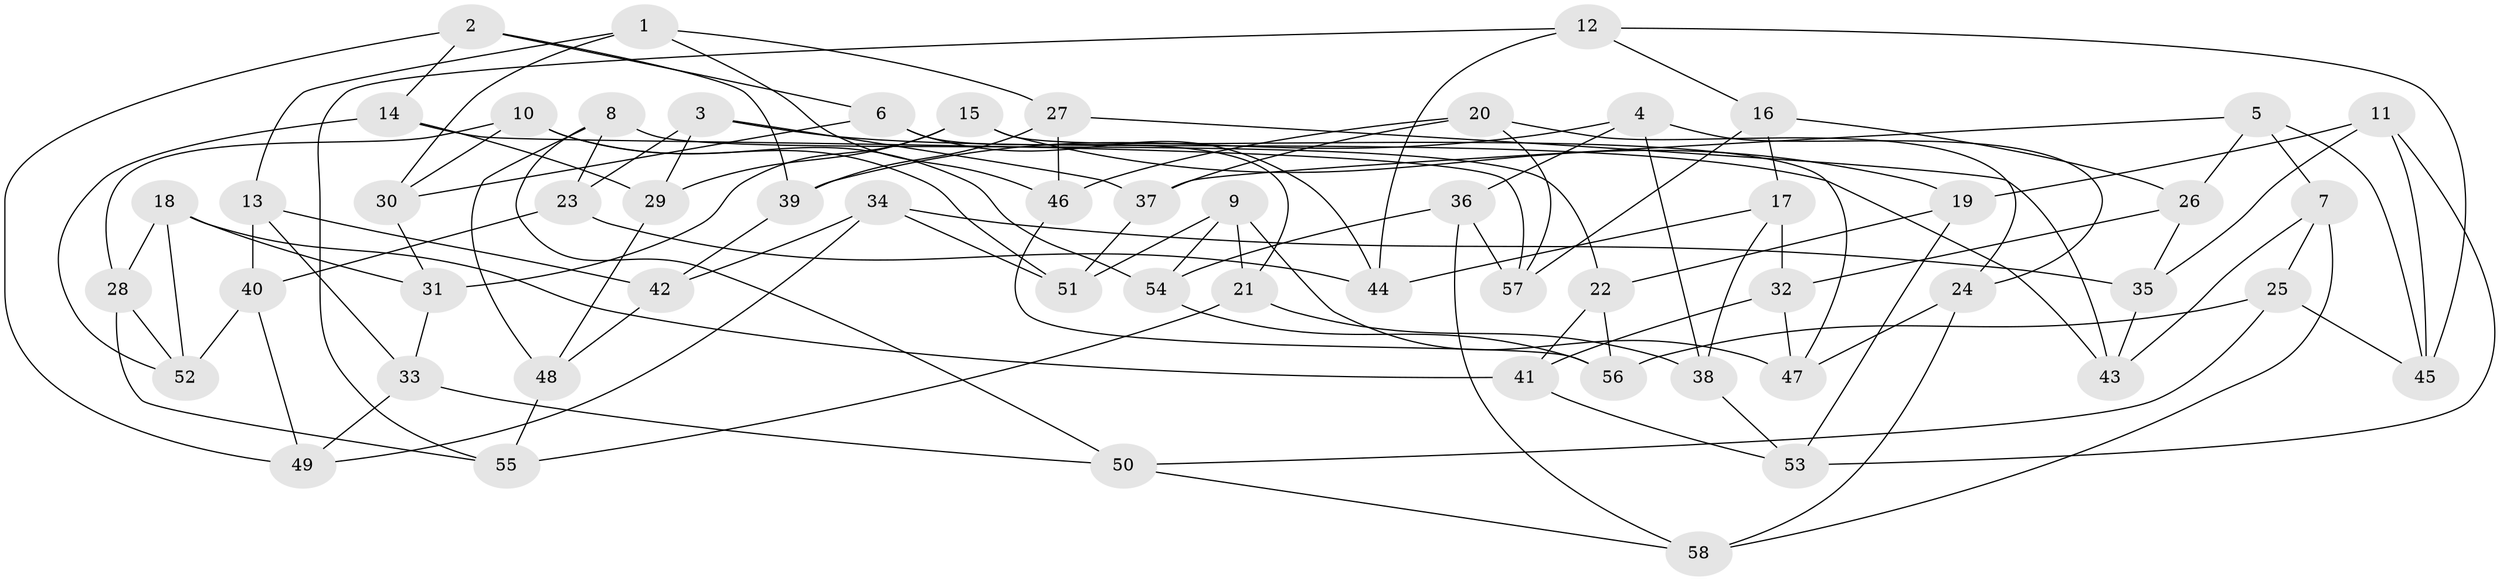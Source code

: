 // Generated by graph-tools (version 1.1) at 2025/02/03/09/25 03:02:53]
// undirected, 58 vertices, 116 edges
graph export_dot {
graph [start="1"]
  node [color=gray90,style=filled];
  1;
  2;
  3;
  4;
  5;
  6;
  7;
  8;
  9;
  10;
  11;
  12;
  13;
  14;
  15;
  16;
  17;
  18;
  19;
  20;
  21;
  22;
  23;
  24;
  25;
  26;
  27;
  28;
  29;
  30;
  31;
  32;
  33;
  34;
  35;
  36;
  37;
  38;
  39;
  40;
  41;
  42;
  43;
  44;
  45;
  46;
  47;
  48;
  49;
  50;
  51;
  52;
  53;
  54;
  55;
  56;
  57;
  58;
  1 -- 46;
  1 -- 13;
  1 -- 30;
  1 -- 27;
  2 -- 6;
  2 -- 49;
  2 -- 39;
  2 -- 14;
  3 -- 23;
  3 -- 43;
  3 -- 29;
  3 -- 37;
  4 -- 38;
  4 -- 36;
  4 -- 39;
  4 -- 24;
  5 -- 37;
  5 -- 26;
  5 -- 7;
  5 -- 45;
  6 -- 44;
  6 -- 21;
  6 -- 30;
  7 -- 25;
  7 -- 58;
  7 -- 43;
  8 -- 23;
  8 -- 48;
  8 -- 22;
  8 -- 50;
  9 -- 51;
  9 -- 47;
  9 -- 54;
  9 -- 21;
  10 -- 30;
  10 -- 54;
  10 -- 28;
  10 -- 51;
  11 -- 35;
  11 -- 45;
  11 -- 19;
  11 -- 53;
  12 -- 44;
  12 -- 55;
  12 -- 16;
  12 -- 45;
  13 -- 33;
  13 -- 40;
  13 -- 42;
  14 -- 29;
  14 -- 52;
  14 -- 57;
  15 -- 47;
  15 -- 31;
  15 -- 19;
  15 -- 29;
  16 -- 57;
  16 -- 26;
  16 -- 17;
  17 -- 44;
  17 -- 32;
  17 -- 38;
  18 -- 28;
  18 -- 41;
  18 -- 31;
  18 -- 52;
  19 -- 22;
  19 -- 53;
  20 -- 37;
  20 -- 57;
  20 -- 46;
  20 -- 24;
  21 -- 38;
  21 -- 55;
  22 -- 56;
  22 -- 41;
  23 -- 40;
  23 -- 44;
  24 -- 47;
  24 -- 58;
  25 -- 50;
  25 -- 56;
  25 -- 45;
  26 -- 35;
  26 -- 32;
  27 -- 39;
  27 -- 46;
  27 -- 43;
  28 -- 52;
  28 -- 55;
  29 -- 48;
  30 -- 31;
  31 -- 33;
  32 -- 41;
  32 -- 47;
  33 -- 50;
  33 -- 49;
  34 -- 42;
  34 -- 49;
  34 -- 35;
  34 -- 51;
  35 -- 43;
  36 -- 58;
  36 -- 57;
  36 -- 54;
  37 -- 51;
  38 -- 53;
  39 -- 42;
  40 -- 52;
  40 -- 49;
  41 -- 53;
  42 -- 48;
  46 -- 56;
  48 -- 55;
  50 -- 58;
  54 -- 56;
}
